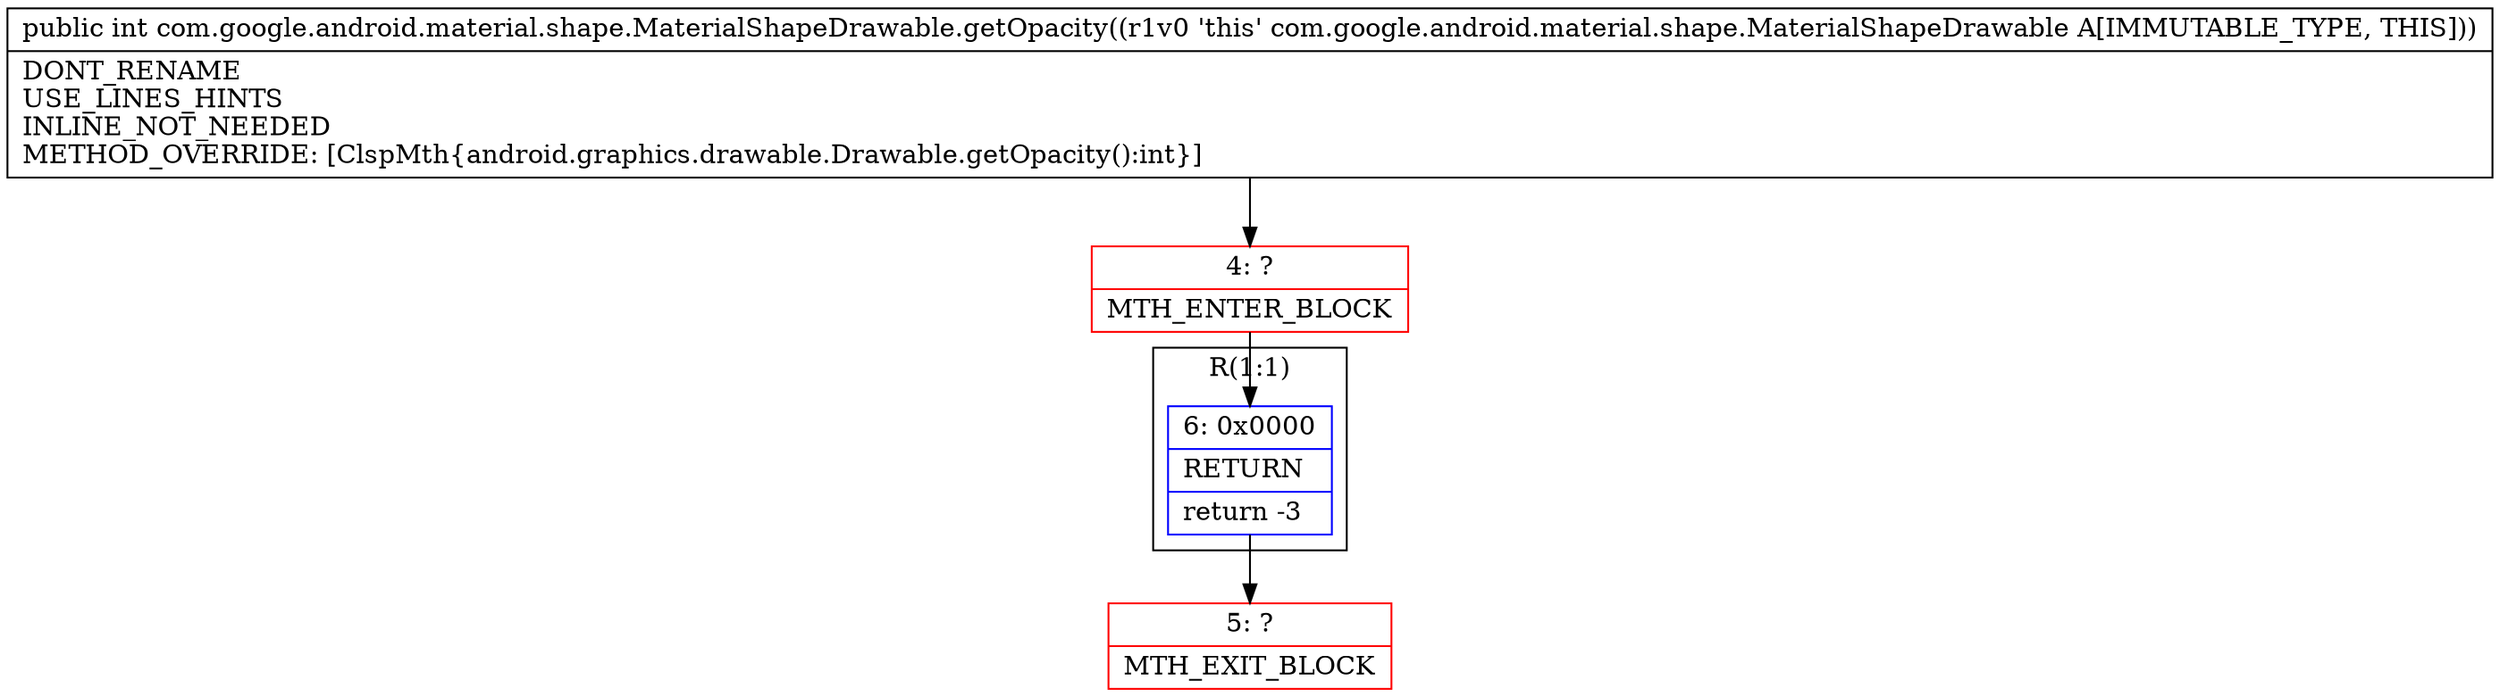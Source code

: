 digraph "CFG forcom.google.android.material.shape.MaterialShapeDrawable.getOpacity()I" {
subgraph cluster_Region_39181529 {
label = "R(1:1)";
node [shape=record,color=blue];
Node_6 [shape=record,label="{6\:\ 0x0000|RETURN\l|return \-3\l}"];
}
Node_4 [shape=record,color=red,label="{4\:\ ?|MTH_ENTER_BLOCK\l}"];
Node_5 [shape=record,color=red,label="{5\:\ ?|MTH_EXIT_BLOCK\l}"];
MethodNode[shape=record,label="{public int com.google.android.material.shape.MaterialShapeDrawable.getOpacity((r1v0 'this' com.google.android.material.shape.MaterialShapeDrawable A[IMMUTABLE_TYPE, THIS]))  | DONT_RENAME\lUSE_LINES_HINTS\lINLINE_NOT_NEEDED\lMETHOD_OVERRIDE: [ClspMth\{android.graphics.drawable.Drawable.getOpacity():int\}]\l}"];
MethodNode -> Node_4;Node_6 -> Node_5;
Node_4 -> Node_6;
}

